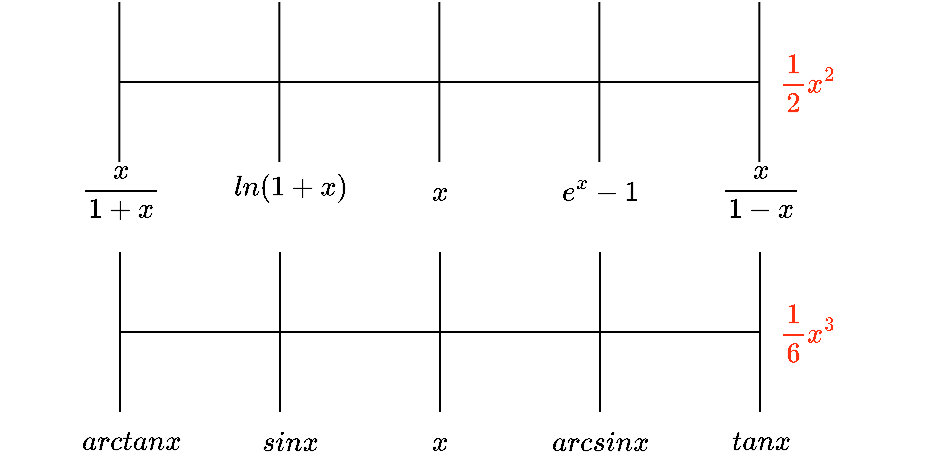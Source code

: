 <mxfile version="21.1.5" type="github">
  <diagram name="第 1 页" id="Ju0-avv5zDt16aAJNqDI">
    <mxGraphModel dx="714" dy="369" grid="0" gridSize="10" guides="1" tooltips="1" connect="1" arrows="1" fold="1" page="1" pageScale="1" pageWidth="827" pageHeight="1169" math="1" shadow="0">
      <root>
        <mxCell id="0" />
        <mxCell id="1" parent="0" />
        <mxCell id="RUWoINaPIwdjfsUOad_V-12" value="" style="endArrow=none;html=1;rounded=0;" parent="1" edge="1">
          <mxGeometry width="50" height="50" relative="1" as="geometry">
            <mxPoint x="280" y="492" as="sourcePoint" />
            <mxPoint x="280" y="412" as="targetPoint" />
          </mxGeometry>
        </mxCell>
        <mxCell id="RUWoINaPIwdjfsUOad_V-13" value="" style="endArrow=none;html=1;rounded=0;" parent="1" edge="1">
          <mxGeometry width="50" height="50" relative="1" as="geometry">
            <mxPoint x="280" y="452" as="sourcePoint" />
            <mxPoint x="600" y="452" as="targetPoint" />
          </mxGeometry>
        </mxCell>
        <mxCell id="RUWoINaPIwdjfsUOad_V-18" value="$$arctanx$$" style="text;html=1;align=center;verticalAlign=middle;resizable=0;points=[];autosize=1;container=0;" parent="1" vertex="1">
          <mxGeometry x="240" y="492" width="90" height="30" as="geometry" />
        </mxCell>
        <mxCell id="RUWoINaPIwdjfsUOad_V-19" value="" style="endArrow=none;html=1;rounded=0;" parent="1" edge="1">
          <mxGeometry width="50" height="50" relative="1" as="geometry">
            <mxPoint x="360" y="492" as="sourcePoint" />
            <mxPoint x="360" y="412" as="targetPoint" />
          </mxGeometry>
        </mxCell>
        <mxCell id="RUWoINaPIwdjfsUOad_V-20" value="" style="endArrow=none;html=1;rounded=0;" parent="1" edge="1">
          <mxGeometry width="50" height="50" relative="1" as="geometry">
            <mxPoint x="440" y="492" as="sourcePoint" />
            <mxPoint x="440" y="412" as="targetPoint" />
          </mxGeometry>
        </mxCell>
        <mxCell id="RUWoINaPIwdjfsUOad_V-21" value="" style="endArrow=none;html=1;rounded=0;" parent="1" edge="1">
          <mxGeometry width="50" height="50" relative="1" as="geometry">
            <mxPoint x="520" y="492" as="sourcePoint" />
            <mxPoint x="520" y="412" as="targetPoint" />
          </mxGeometry>
        </mxCell>
        <mxCell id="RUWoINaPIwdjfsUOad_V-22" value="" style="endArrow=none;html=1;rounded=0;" parent="1" edge="1">
          <mxGeometry width="50" height="50" relative="1" as="geometry">
            <mxPoint x="600" y="492" as="sourcePoint" />
            <mxPoint x="600" y="412" as="targetPoint" />
          </mxGeometry>
        </mxCell>
        <mxCell id="RUWoINaPIwdjfsUOad_V-23" value="$$sinx$$" style="text;html=1;align=center;verticalAlign=middle;resizable=0;points=[];autosize=1;strokeColor=none;fillColor=none;" parent="1" vertex="1">
          <mxGeometry x="330" y="492" width="70" height="30" as="geometry" />
        </mxCell>
        <mxCell id="RUWoINaPIwdjfsUOad_V-24" value="$$x$$" style="text;html=1;align=center;verticalAlign=middle;resizable=0;points=[];autosize=1;strokeColor=none;fillColor=none;" parent="1" vertex="1">
          <mxGeometry x="410" y="492" width="60" height="30" as="geometry" />
        </mxCell>
        <mxCell id="RUWoINaPIwdjfsUOad_V-25" value="$$arcsinx$$" style="text;html=1;align=center;verticalAlign=middle;resizable=0;points=[];autosize=1;strokeColor=none;fillColor=none;" parent="1" vertex="1">
          <mxGeometry x="475" y="492" width="90" height="30" as="geometry" />
        </mxCell>
        <mxCell id="RUWoINaPIwdjfsUOad_V-26" value="$$tanx$$" style="text;html=1;align=center;verticalAlign=middle;resizable=0;points=[];autosize=1;strokeColor=none;fillColor=none;" parent="1" vertex="1">
          <mxGeometry x="565" y="492" width="70" height="30" as="geometry" />
        </mxCell>
        <mxCell id="UDgKOsN9z5PgCGdHtOf0-1" value="$$\frac{1}{6}x^3$$" style="text;html=1;align=center;verticalAlign=middle;resizable=0;points=[];autosize=1;strokeColor=none;fillColor=none;fontColor=#FF2F0F;" vertex="1" parent="1">
          <mxGeometry x="565" y="439" width="116" height="26" as="geometry" />
        </mxCell>
        <mxCell id="UDgKOsN9z5PgCGdHtOf0-2" value="" style="endArrow=none;html=1;rounded=0;" edge="1" parent="1">
          <mxGeometry width="50" height="50" relative="1" as="geometry">
            <mxPoint x="279.66" y="367" as="sourcePoint" />
            <mxPoint x="279.66" y="287" as="targetPoint" />
          </mxGeometry>
        </mxCell>
        <mxCell id="UDgKOsN9z5PgCGdHtOf0-3" value="" style="endArrow=none;html=1;rounded=0;" edge="1" parent="1">
          <mxGeometry width="50" height="50" relative="1" as="geometry">
            <mxPoint x="279.66" y="327" as="sourcePoint" />
            <mxPoint x="599.66" y="327" as="targetPoint" />
          </mxGeometry>
        </mxCell>
        <mxCell id="UDgKOsN9z5PgCGdHtOf0-4" value="" style="endArrow=none;html=1;rounded=0;" edge="1" parent="1">
          <mxGeometry width="50" height="50" relative="1" as="geometry">
            <mxPoint x="359.66" y="367" as="sourcePoint" />
            <mxPoint x="359.66" y="287" as="targetPoint" />
          </mxGeometry>
        </mxCell>
        <mxCell id="UDgKOsN9z5PgCGdHtOf0-5" value="" style="endArrow=none;html=1;rounded=0;" edge="1" parent="1">
          <mxGeometry width="50" height="50" relative="1" as="geometry">
            <mxPoint x="439.66" y="367" as="sourcePoint" />
            <mxPoint x="439.66" y="287" as="targetPoint" />
          </mxGeometry>
        </mxCell>
        <mxCell id="UDgKOsN9z5PgCGdHtOf0-6" value="" style="endArrow=none;html=1;rounded=0;" edge="1" parent="1">
          <mxGeometry width="50" height="50" relative="1" as="geometry">
            <mxPoint x="519.66" y="367" as="sourcePoint" />
            <mxPoint x="519.66" y="287" as="targetPoint" />
          </mxGeometry>
        </mxCell>
        <mxCell id="UDgKOsN9z5PgCGdHtOf0-7" value="" style="endArrow=none;html=1;rounded=0;" edge="1" parent="1">
          <mxGeometry width="50" height="50" relative="1" as="geometry">
            <mxPoint x="599.66" y="367" as="sourcePoint" />
            <mxPoint x="599.66" y="287" as="targetPoint" />
          </mxGeometry>
        </mxCell>
        <mxCell id="UDgKOsN9z5PgCGdHtOf0-8" value="$$\frac{x}{1+x}$$" style="text;html=1;align=center;verticalAlign=middle;resizable=0;points=[];autosize=1;strokeColor=none;fillColor=none;" vertex="1" parent="1">
          <mxGeometry x="220" y="367" width="120" height="30" as="geometry" />
        </mxCell>
        <mxCell id="UDgKOsN9z5PgCGdHtOf0-9" value="$$ln(1+x)$$&lt;br&gt;" style="text;html=1;align=center;verticalAlign=middle;resizable=0;points=[];autosize=1;strokeColor=none;fillColor=none;" vertex="1" parent="1">
          <mxGeometry x="320" y="372" width="90" height="30" as="geometry" />
        </mxCell>
        <mxCell id="UDgKOsN9z5PgCGdHtOf0-10" value="$$x$$" style="text;html=1;align=center;verticalAlign=middle;resizable=0;points=[];autosize=1;strokeColor=none;fillColor=none;" vertex="1" parent="1">
          <mxGeometry x="410" y="367" width="60" height="30" as="geometry" />
        </mxCell>
        <mxCell id="UDgKOsN9z5PgCGdHtOf0-11" value="$$e^x-1$$" style="text;html=1;align=center;verticalAlign=middle;resizable=0;points=[];autosize=1;strokeColor=none;fillColor=none;" vertex="1" parent="1">
          <mxGeometry x="480" y="367" width="80" height="30" as="geometry" />
        </mxCell>
        <mxCell id="UDgKOsN9z5PgCGdHtOf0-12" value="$$\frac{x}{1-x}$$" style="text;html=1;align=center;verticalAlign=middle;resizable=0;points=[];autosize=1;strokeColor=none;fillColor=none;" vertex="1" parent="1">
          <mxGeometry x="545" y="367" width="110" height="30" as="geometry" />
        </mxCell>
        <mxCell id="UDgKOsN9z5PgCGdHtOf0-13" value="$$\frac{1}{2}x^2$$" style="text;html=1;align=center;verticalAlign=middle;resizable=0;points=[];autosize=1;strokeColor=none;fillColor=none;fontColor=#FF2F0F;" vertex="1" parent="1">
          <mxGeometry x="563" y="312" width="120" height="30" as="geometry" />
        </mxCell>
      </root>
    </mxGraphModel>
  </diagram>
</mxfile>
